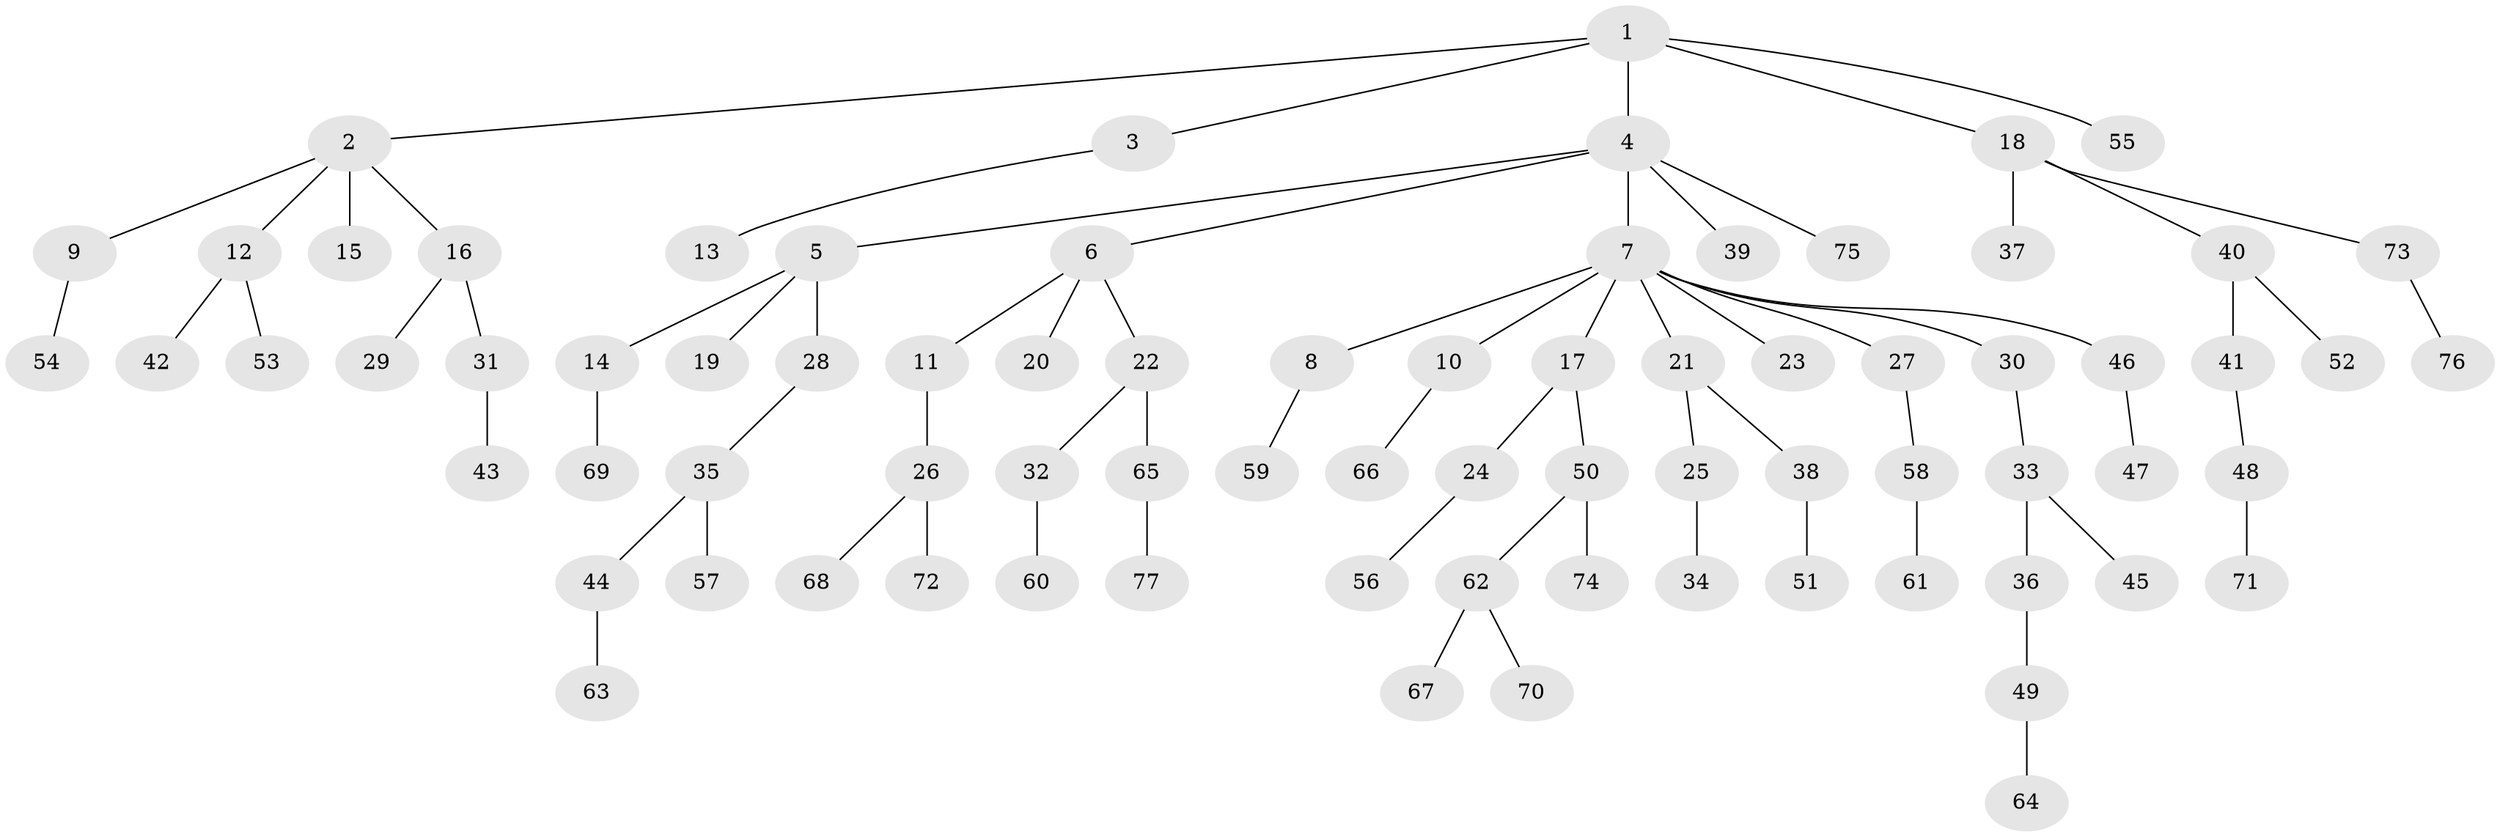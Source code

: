 // coarse degree distribution, {2: 0.2978723404255319, 3: 0.14893617021276595, 8: 0.02127659574468085, 4: 0.0425531914893617, 1: 0.46808510638297873, 5: 0.02127659574468085}
// Generated by graph-tools (version 1.1) at 2025/37/03/04/25 23:37:16]
// undirected, 77 vertices, 76 edges
graph export_dot {
  node [color=gray90,style=filled];
  1;
  2;
  3;
  4;
  5;
  6;
  7;
  8;
  9;
  10;
  11;
  12;
  13;
  14;
  15;
  16;
  17;
  18;
  19;
  20;
  21;
  22;
  23;
  24;
  25;
  26;
  27;
  28;
  29;
  30;
  31;
  32;
  33;
  34;
  35;
  36;
  37;
  38;
  39;
  40;
  41;
  42;
  43;
  44;
  45;
  46;
  47;
  48;
  49;
  50;
  51;
  52;
  53;
  54;
  55;
  56;
  57;
  58;
  59;
  60;
  61;
  62;
  63;
  64;
  65;
  66;
  67;
  68;
  69;
  70;
  71;
  72;
  73;
  74;
  75;
  76;
  77;
  1 -- 2;
  1 -- 3;
  1 -- 4;
  1 -- 18;
  1 -- 55;
  2 -- 9;
  2 -- 12;
  2 -- 15;
  2 -- 16;
  3 -- 13;
  4 -- 5;
  4 -- 6;
  4 -- 7;
  4 -- 39;
  4 -- 75;
  5 -- 14;
  5 -- 19;
  5 -- 28;
  6 -- 11;
  6 -- 20;
  6 -- 22;
  7 -- 8;
  7 -- 10;
  7 -- 17;
  7 -- 21;
  7 -- 23;
  7 -- 27;
  7 -- 30;
  7 -- 46;
  8 -- 59;
  9 -- 54;
  10 -- 66;
  11 -- 26;
  12 -- 42;
  12 -- 53;
  14 -- 69;
  16 -- 29;
  16 -- 31;
  17 -- 24;
  17 -- 50;
  18 -- 37;
  18 -- 40;
  18 -- 73;
  21 -- 25;
  21 -- 38;
  22 -- 32;
  22 -- 65;
  24 -- 56;
  25 -- 34;
  26 -- 68;
  26 -- 72;
  27 -- 58;
  28 -- 35;
  30 -- 33;
  31 -- 43;
  32 -- 60;
  33 -- 36;
  33 -- 45;
  35 -- 44;
  35 -- 57;
  36 -- 49;
  38 -- 51;
  40 -- 41;
  40 -- 52;
  41 -- 48;
  44 -- 63;
  46 -- 47;
  48 -- 71;
  49 -- 64;
  50 -- 62;
  50 -- 74;
  58 -- 61;
  62 -- 67;
  62 -- 70;
  65 -- 77;
  73 -- 76;
}

